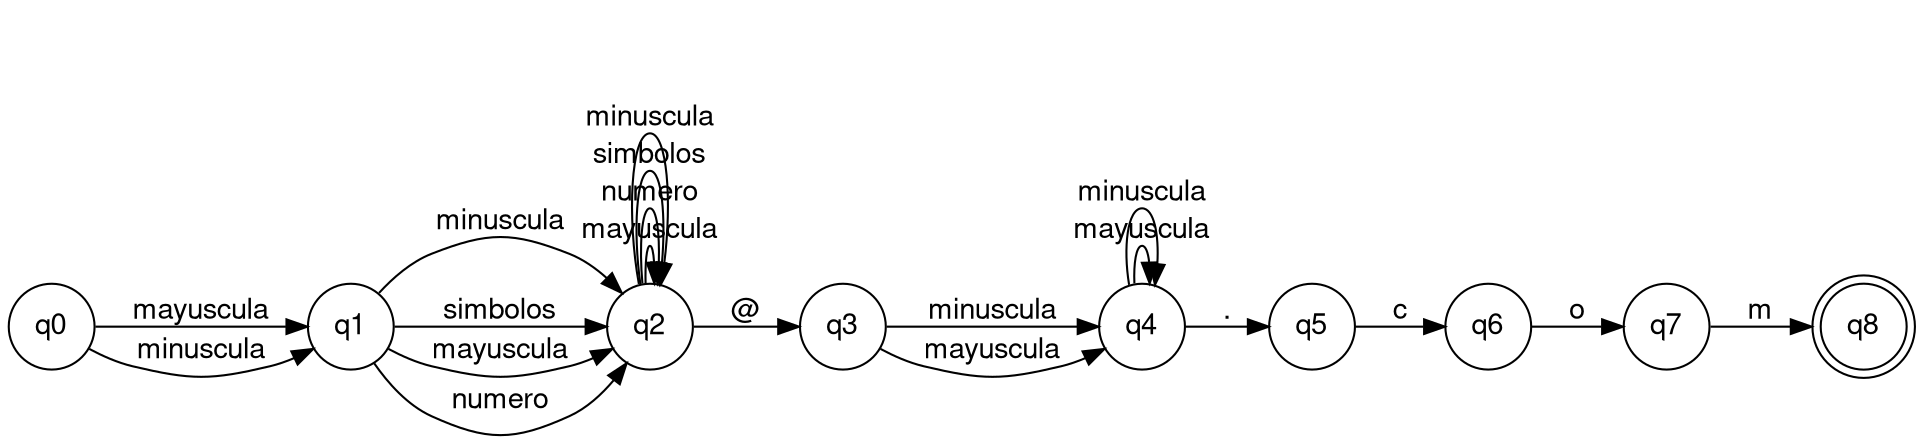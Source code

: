 digraph correoElectronico {
	node [fontname="Helvetica,Arial,sans-serif"]
	edge [fontname="Helvetica,Arial,sans-serif"]
	rankdir=LR;
	node [shape = doublecircle]; q8 ;
	node [shape = circle];
	q0 -> q1 [label="mayuscula"];
	q0 -> q1 [label="minuscula"];
	q1 -> q2 [label="minuscula"];
	q1 -> q2 [label="simbolos"];
	q1 -> q2 [label="mayuscula"];
	q1 -> q2 [label="numero"];
	q2 -> q3 [label="@"];
	q2 -> q2 [label="mayuscula"];
	q2 -> q2 [label="numero"];
	q2 -> q2 [label="simbolos"];
	q2 -> q2 [label="minuscula"];
	q3 -> q4 [label="minuscula"];
	q3 -> q4 [label="mayuscula"];
	q4 -> q4 [label="mayuscula"];
	q4 -> q4 [label="minuscula"];
	q4 -> q5 [label="."];
	q5 -> q6 [label="c"];
	q6 -> q7 [label="o"];
	q7 -> q8 [label="m"];
}